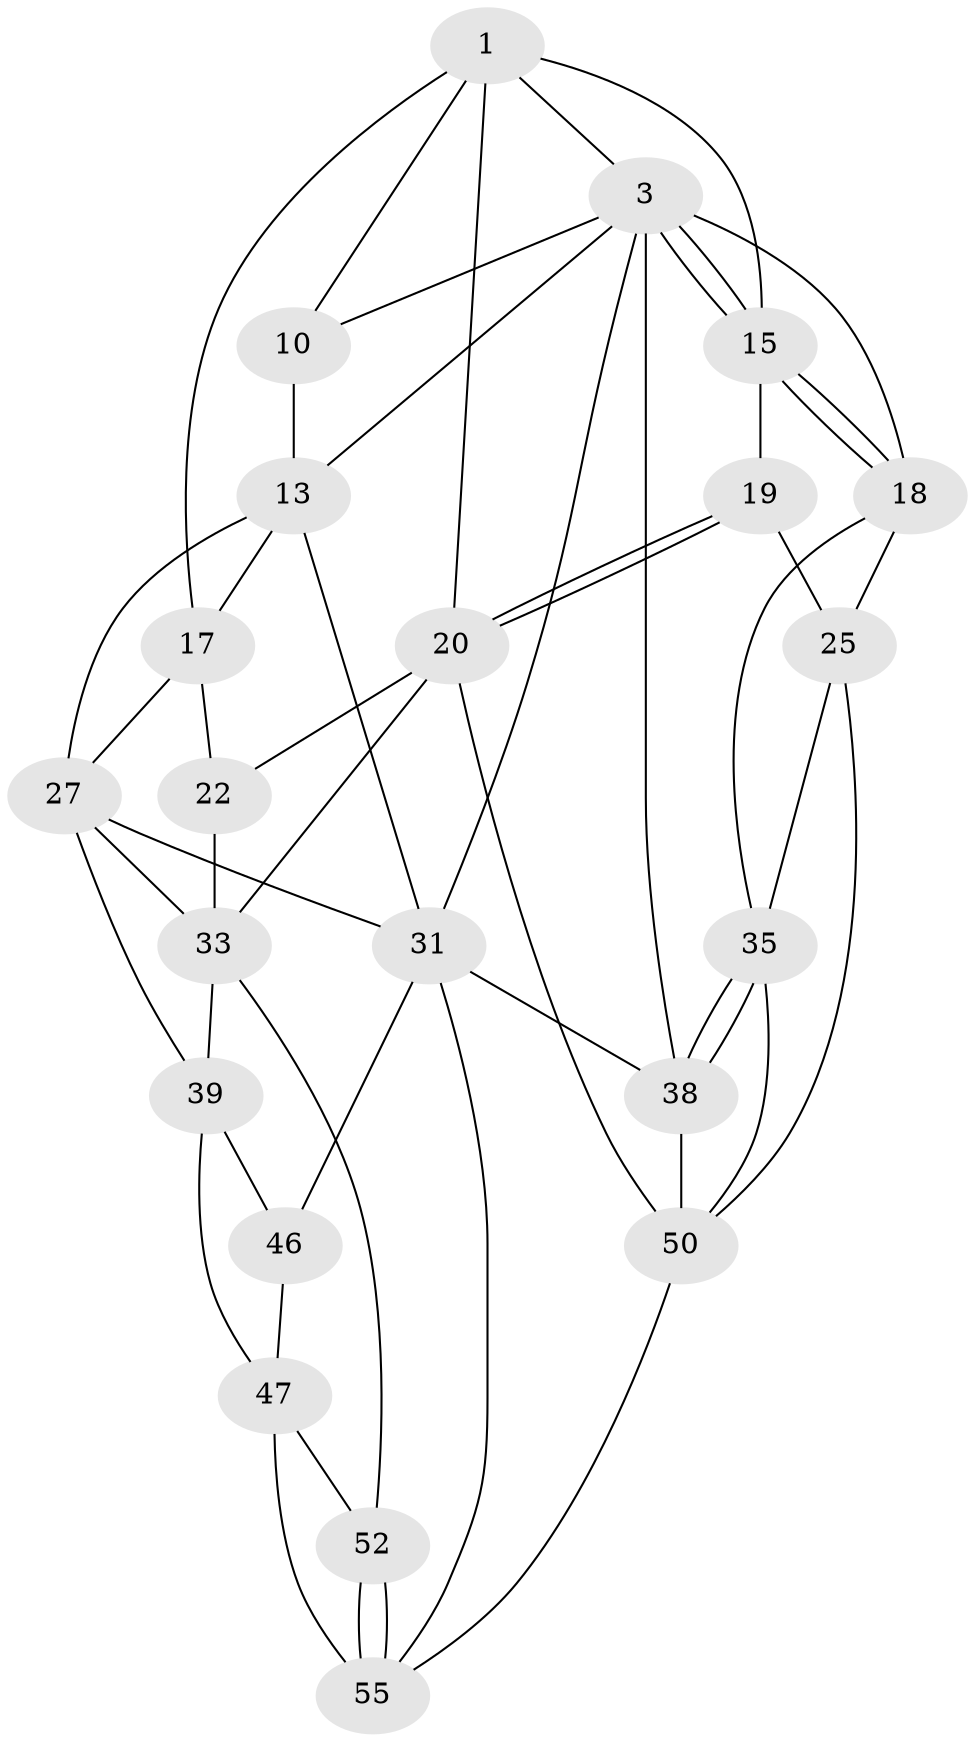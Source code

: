 // original degree distribution, {3: 0.03571428571428571, 4: 0.25, 5: 0.5, 6: 0.21428571428571427}
// Generated by graph-tools (version 1.1) at 2025/21/03/04/25 18:21:29]
// undirected, 22 vertices, 52 edges
graph export_dot {
graph [start="1"]
  node [color=gray90,style=filled];
  1 [pos="+0.5552903688672687+0",super="+2+8"];
  3 [pos="+0.8197253416855862+0",super="+4"];
  10 [pos="+0.3415656157796916+0.014436721980517186"];
  13 [pos="+0+0",super="+14+29"];
  15 [pos="+0.7104469998000811+0.19848173437778158",super="+16"];
  17 [pos="+0.2249247162516547+0.27892253213670365",super="+23"];
  18 [pos="+0.8123337908187757+0.3270604155000832",super="+24"];
  19 [pos="+0.5880627885920633+0.5311692125609883",super="+26"];
  20 [pos="+0.5166418684439879+0.5431053292861006",super="+48+21"];
  22 [pos="+0.4718197784690192+0.5337843843342459"];
  25 [pos="+0.8108883385798544+0.36611973635488154",super="+37"];
  27 [pos="+0.15069851654352798+0.3909287184218189",super="+28"];
  31 [pos="+0+0.8857290115613432",super="+42+32"];
  33 [pos="+0.3436920952355839+0.5902823350616417",super="+34+44"];
  35 [pos="+1+0.6957538001769509",super="+36"];
  38 [pos="+1+1"];
  39 [pos="+0.21637160562744778+0.6160626964302669",super="+40+45"];
  46 [pos="+0.09743011328197211+0.7581786315521423"];
  47 [pos="+0.22661233308993933+0.7926093181897177",super="+53"];
  50 [pos="+0.7430675262113771+0.6901729277856514",super="+51"];
  52 [pos="+0.4224848336754938+0.7946650891183655"];
  55 [pos="+0.6288147685590382+1",super="+56"];
  1 -- 3;
  1 -- 10;
  1 -- 17;
  1 -- 15;
  1 -- 20;
  3 -- 15;
  3 -- 15;
  3 -- 18 [weight=2];
  3 -- 38;
  3 -- 10;
  3 -- 13;
  3 -- 31;
  10 -- 13;
  13 -- 17;
  13 -- 31;
  13 -- 27;
  15 -- 18;
  15 -- 18;
  15 -- 19;
  17 -- 27;
  17 -- 22;
  18 -- 25;
  18 -- 35;
  19 -- 20;
  19 -- 20;
  19 -- 25 [weight=2];
  20 -- 50;
  20 -- 33;
  20 -- 22;
  22 -- 33;
  25 -- 50;
  25 -- 35;
  27 -- 33;
  27 -- 39;
  27 -- 31;
  31 -- 46;
  31 -- 55;
  31 -- 38;
  33 -- 39 [weight=2];
  33 -- 52;
  35 -- 38;
  35 -- 38;
  35 -- 50;
  38 -- 50;
  39 -- 46;
  39 -- 47;
  46 -- 47;
  47 -- 52;
  47 -- 55;
  50 -- 55;
  52 -- 55;
  52 -- 55;
}
